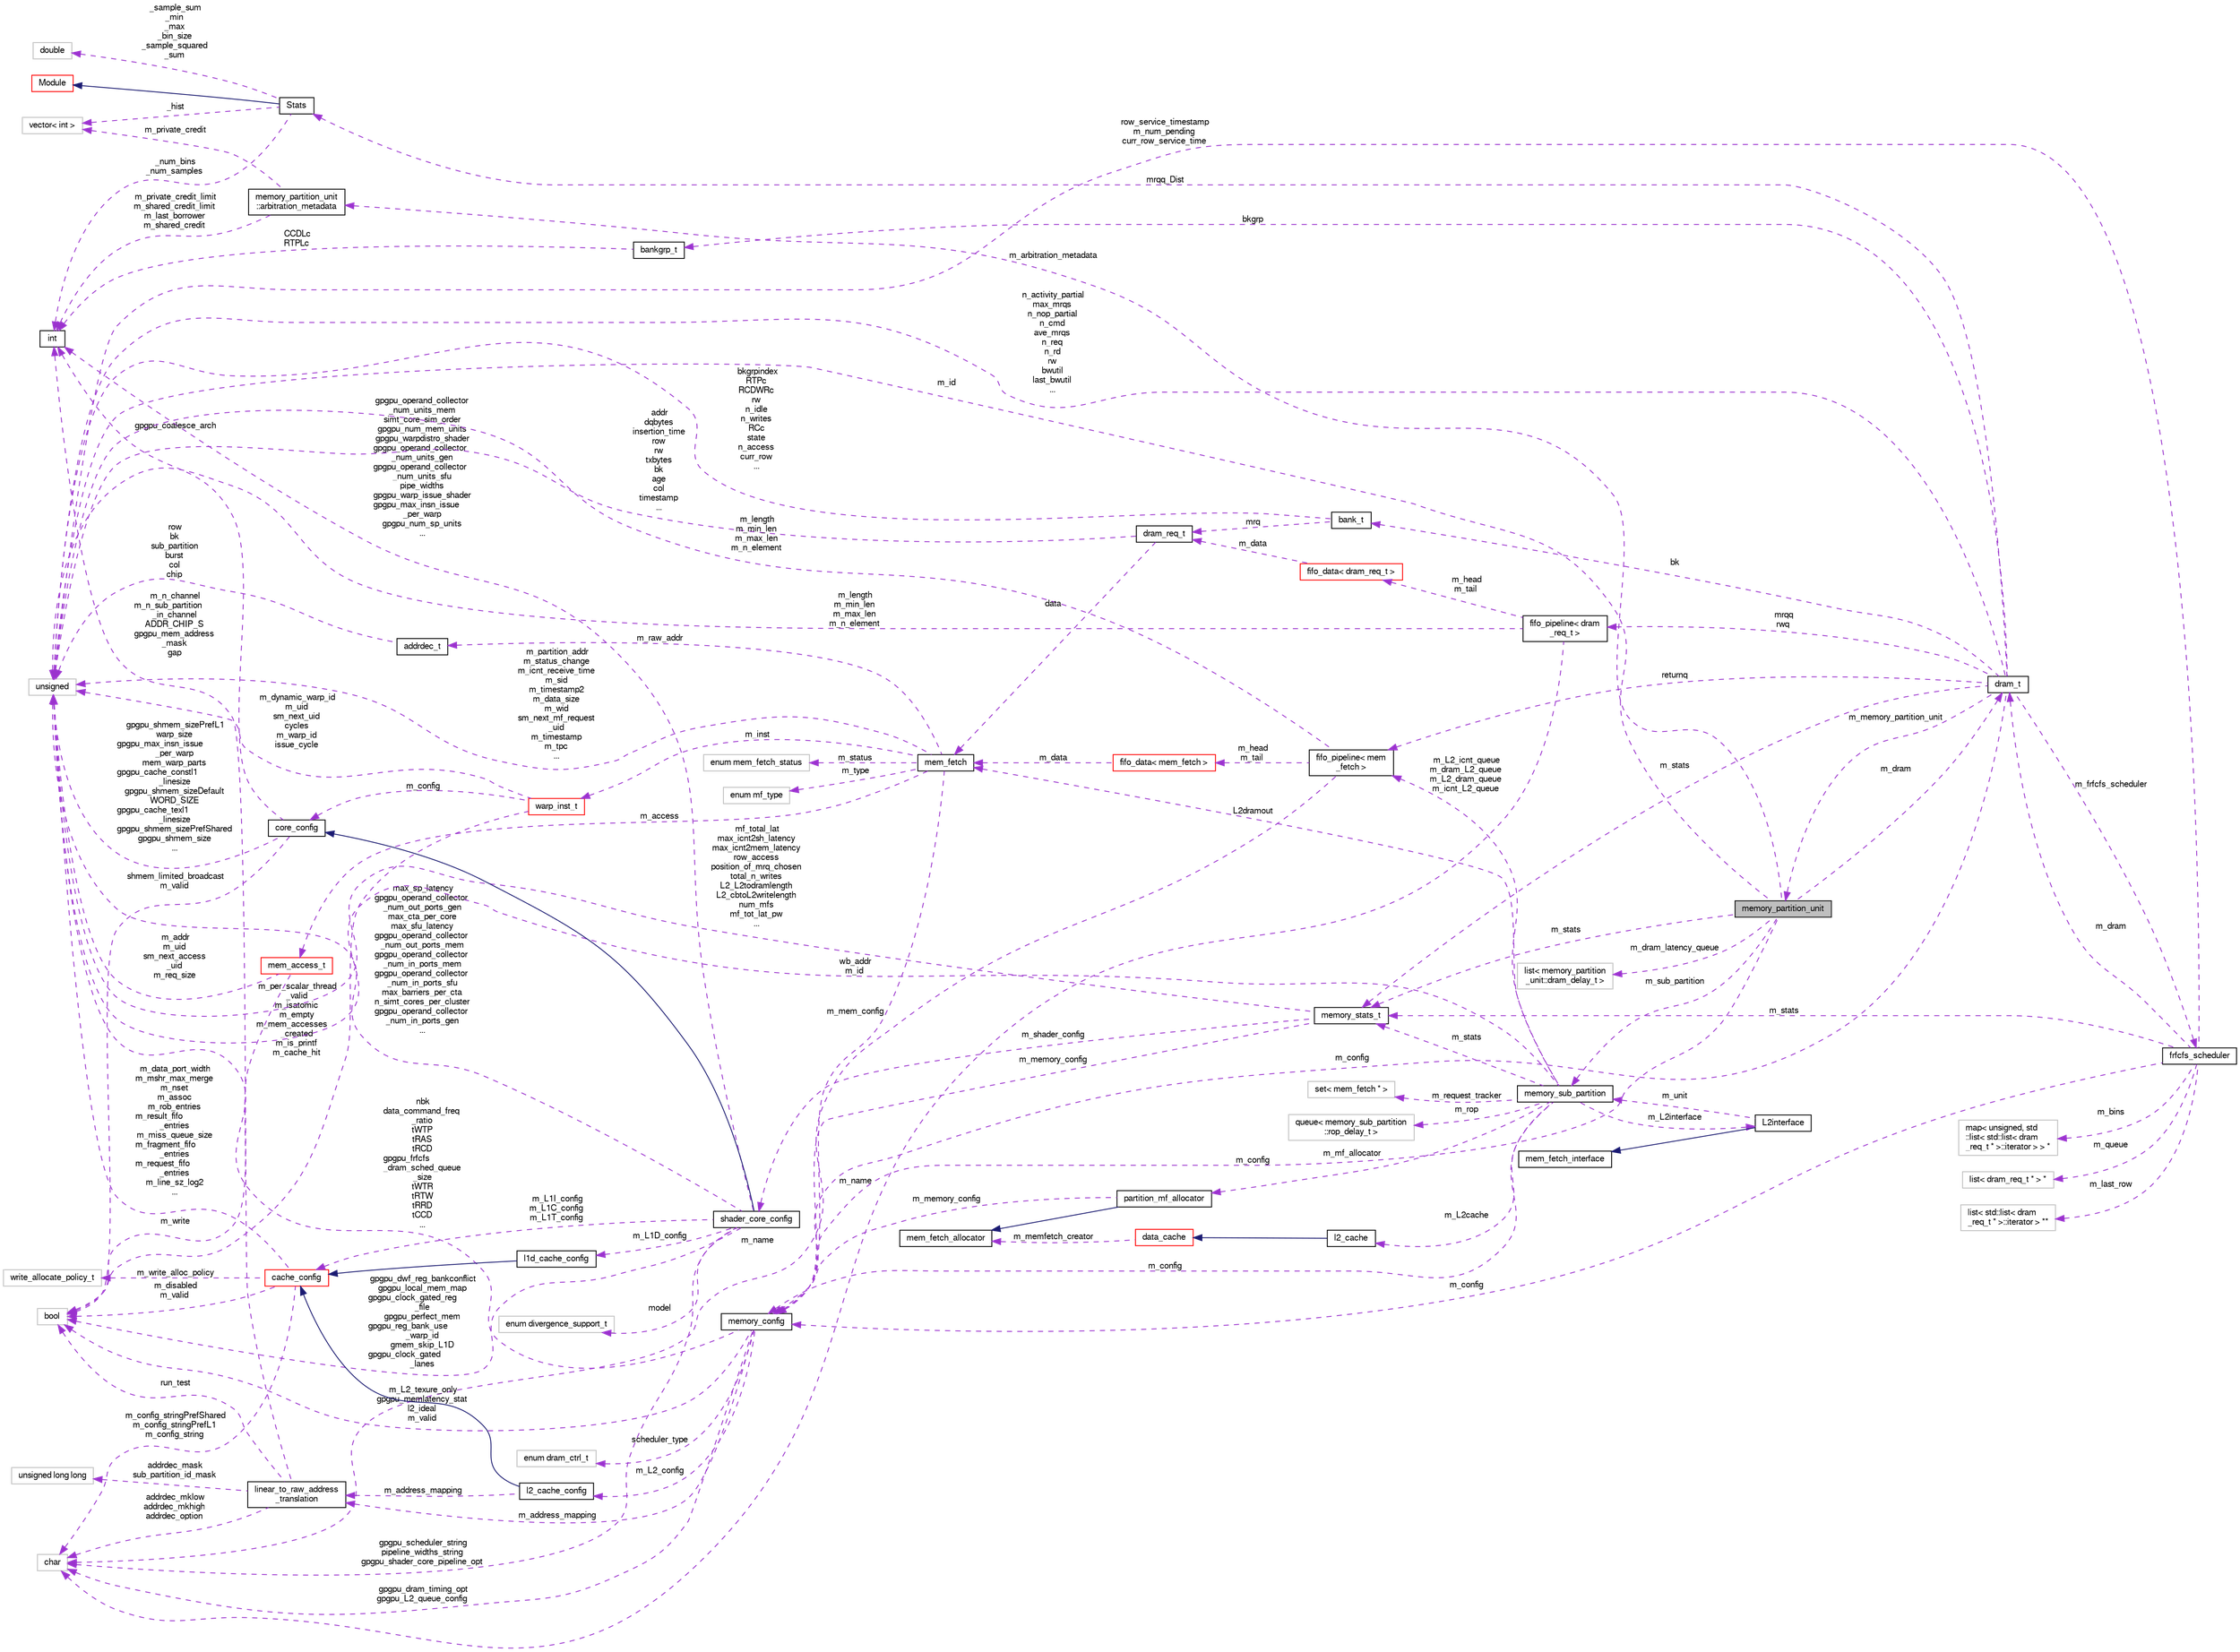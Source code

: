 digraph "memory_partition_unit"
{
  bgcolor="transparent";
  edge [fontname="FreeSans",fontsize="10",labelfontname="FreeSans",labelfontsize="10"];
  node [fontname="FreeSans",fontsize="10",shape=record];
  rankdir="LR";
  Node1 [label="memory_partition_unit",height=0.2,width=0.4,color="black", fillcolor="grey75", style="filled", fontcolor="black"];
  Node2 -> Node1 [dir="back",color="darkorchid3",fontsize="10",style="dashed",label=" m_arbitration_metadata" ,fontname="FreeSans"];
  Node2 [label="memory_partition_unit\l::arbitration_metadata",height=0.2,width=0.4,color="black",URL="$classmemory__partition__unit_1_1arbitration__metadata.html"];
  Node3 -> Node2 [dir="back",color="darkorchid3",fontsize="10",style="dashed",label=" m_private_credit" ,fontname="FreeSans"];
  Node3 [label="vector\< int \>",height=0.2,width=0.4,color="grey75"];
  Node4 -> Node2 [dir="back",color="darkorchid3",fontsize="10",style="dashed",label=" m_private_credit_limit\nm_shared_credit_limit\nm_last_borrower\nm_shared_credit" ,fontname="FreeSans"];
  Node4 [label="int",height=0.2,width=0.4,color="black",URL="$classint.html"];
  Node5 -> Node1 [dir="back",color="darkorchid3",fontsize="10",style="dashed",label=" m_config" ,fontname="FreeSans"];
  Node5 [label="memory_config",height=0.2,width=0.4,color="black",URL="$structmemory__config.html"];
  Node6 -> Node5 [dir="back",color="darkorchid3",fontsize="10",style="dashed",label=" scheduler_type" ,fontname="FreeSans"];
  Node6 [label="enum dram_ctrl_t",height=0.2,width=0.4,color="grey75"];
  Node7 -> Node5 [dir="back",color="darkorchid3",fontsize="10",style="dashed",label=" gpgpu_dram_timing_opt\ngpgpu_L2_queue_config" ,fontname="FreeSans"];
  Node7 [label="char",height=0.2,width=0.4,color="grey75"];
  Node8 -> Node5 [dir="back",color="darkorchid3",fontsize="10",style="dashed",label=" m_L2_texure_only\ngpgpu_memlatency_stat\nl2_ideal\nm_valid" ,fontname="FreeSans"];
  Node8 [label="bool",height=0.2,width=0.4,color="grey75"];
  Node9 -> Node5 [dir="back",color="darkorchid3",fontsize="10",style="dashed",label=" nbk\ndata_command_freq\l_ratio\ntWTP\ntRAS\ntRCD\ngpgpu_frfcfs\l_dram_sched_queue\l_size\ntWTR\ntRTW\ntRRD\ntCCD\n..." ,fontname="FreeSans"];
  Node9 [label="unsigned",height=0.2,width=0.4,color="grey75"];
  Node10 -> Node5 [dir="back",color="darkorchid3",fontsize="10",style="dashed",label=" m_address_mapping" ,fontname="FreeSans"];
  Node10 [label="linear_to_raw_address\l_translation",height=0.2,width=0.4,color="black",URL="$classlinear__to__raw__address__translation.html"];
  Node11 -> Node10 [dir="back",color="darkorchid3",fontsize="10",style="dashed",label=" addrdec_mask\nsub_partition_id_mask" ,fontname="FreeSans"];
  Node11 [label="unsigned long long",height=0.2,width=0.4,color="grey75"];
  Node7 -> Node10 [dir="back",color="darkorchid3",fontsize="10",style="dashed",label=" addrdec_mklow\naddrdec_mkhigh\naddrdec_option" ,fontname="FreeSans"];
  Node4 -> Node10 [dir="back",color="darkorchid3",fontsize="10",style="dashed",label=" m_n_channel\nm_n_sub_partition\l_in_channel\nADDR_CHIP_S\ngpgpu_mem_address\l_mask\ngap" ,fontname="FreeSans"];
  Node8 -> Node10 [dir="back",color="darkorchid3",fontsize="10",style="dashed",label=" run_test" ,fontname="FreeSans"];
  Node12 -> Node5 [dir="back",color="darkorchid3",fontsize="10",style="dashed",label=" m_L2_config" ,fontname="FreeSans"];
  Node12 [label="l2_cache_config",height=0.2,width=0.4,color="black",URL="$classl2__cache__config.html"];
  Node13 -> Node12 [dir="back",color="midnightblue",fontsize="10",style="solid",fontname="FreeSans"];
  Node13 [label="cache_config",height=0.2,width=0.4,color="red",URL="$classcache__config.html"];
  Node7 -> Node13 [dir="back",color="darkorchid3",fontsize="10",style="dashed",label=" m_config_stringPrefShared\nm_config_stringPrefL1\nm_config_string" ,fontname="FreeSans"];
  Node14 -> Node13 [dir="back",color="darkorchid3",fontsize="10",style="dashed",label=" m_write_alloc_policy" ,fontname="FreeSans"];
  Node14 [label="write_allocate_policy_t",height=0.2,width=0.4,color="grey75"];
  Node8 -> Node13 [dir="back",color="darkorchid3",fontsize="10",style="dashed",label=" m_disabled\nm_valid" ,fontname="FreeSans"];
  Node9 -> Node13 [dir="back",color="darkorchid3",fontsize="10",style="dashed",label=" m_data_port_width\nm_mshr_max_merge\nm_nset\nm_assoc\nm_rob_entries\nm_result_fifo\l_entries\nm_miss_queue_size\nm_fragment_fifo\l_entries\nm_request_fifo\l_entries\nm_line_sz_log2\n..." ,fontname="FreeSans"];
  Node10 -> Node12 [dir="back",color="darkorchid3",fontsize="10",style="dashed",label=" m_address_mapping" ,fontname="FreeSans"];
  Node24 -> Node1 [dir="back",color="darkorchid3",fontsize="10",style="dashed",label=" m_stats" ,fontname="FreeSans"];
  Node24 [label="memory_stats_t",height=0.2,width=0.4,color="black",URL="$classmemory__stats__t.html"];
  Node25 -> Node24 [dir="back",color="darkorchid3",fontsize="10",style="dashed",label=" m_shader_config" ,fontname="FreeSans"];
  Node25 [label="shader_core_config",height=0.2,width=0.4,color="black",URL="$structshader__core__config.html"];
  Node26 -> Node25 [dir="back",color="midnightblue",fontsize="10",style="solid",fontname="FreeSans"];
  Node26 [label="core_config",height=0.2,width=0.4,color="black",URL="$structcore__config.html"];
  Node4 -> Node26 [dir="back",color="darkorchid3",fontsize="10",style="dashed",label=" gpgpu_coalesce_arch" ,fontname="FreeSans"];
  Node8 -> Node26 [dir="back",color="darkorchid3",fontsize="10",style="dashed",label=" shmem_limited_broadcast\nm_valid" ,fontname="FreeSans"];
  Node9 -> Node26 [dir="back",color="darkorchid3",fontsize="10",style="dashed",label=" gpgpu_shmem_sizePrefL1\nwarp_size\ngpgpu_max_insn_issue\l_per_warp\nmem_warp_parts\ngpgpu_cache_constl1\l_linesize\ngpgpu_shmem_sizeDefault\nWORD_SIZE\ngpgpu_cache_texl1\l_linesize\ngpgpu_shmem_sizePrefShared\ngpgpu_shmem_size\n..." ,fontname="FreeSans"];
  Node27 -> Node25 [dir="back",color="darkorchid3",fontsize="10",style="dashed",label=" m_L1D_config" ,fontname="FreeSans"];
  Node27 [label="l1d_cache_config",height=0.2,width=0.4,color="black",URL="$classl1d__cache__config.html"];
  Node13 -> Node27 [dir="back",color="midnightblue",fontsize="10",style="solid",fontname="FreeSans"];
  Node7 -> Node25 [dir="back",color="darkorchid3",fontsize="10",style="dashed",label=" gpgpu_scheduler_string\npipeline_widths_string\ngpgpu_shader_core_pipeline_opt" ,fontname="FreeSans"];
  Node28 -> Node25 [dir="back",color="darkorchid3",fontsize="10",style="dashed",label=" model" ,fontname="FreeSans"];
  Node28 [label="enum divergence_support_t",height=0.2,width=0.4,color="grey75"];
  Node4 -> Node25 [dir="back",color="darkorchid3",fontsize="10",style="dashed",label=" gpgpu_operand_collector\l_num_units_mem\nsimt_core_sim_order\ngpgpu_num_mem_units\ngpgpu_warpdistro_shader\ngpgpu_operand_collector\l_num_units_gen\ngpgpu_operand_collector\l_num_units_sfu\npipe_widths\ngpgpu_warp_issue_shader\ngpgpu_max_insn_issue\l_per_warp\ngpgpu_num_sp_units\n..." ,fontname="FreeSans"];
  Node8 -> Node25 [dir="back",color="darkorchid3",fontsize="10",style="dashed",label=" gpgpu_dwf_reg_bankconflict\ngpgpu_local_mem_map\ngpgpu_clock_gated_reg\l_file\ngpgpu_perfect_mem\ngpgpu_reg_bank_use\l_warp_id\ngmem_skip_L1D\ngpgpu_clock_gated\l_lanes" ,fontname="FreeSans"];
  Node13 -> Node25 [dir="back",color="darkorchid3",fontsize="10",style="dashed",label=" m_L1I_config\nm_L1C_config\nm_L1T_config" ,fontname="FreeSans"];
  Node9 -> Node25 [dir="back",color="darkorchid3",fontsize="10",style="dashed",label=" max_sp_latency\ngpgpu_operand_collector\l_num_out_ports_gen\nmax_cta_per_core\nmax_sfu_latency\ngpgpu_operand_collector\l_num_out_ports_mem\ngpgpu_operand_collector\l_num_in_ports_mem\ngpgpu_operand_collector\l_num_in_ports_sfu\nmax_barriers_per_cta\nn_simt_cores_per_cluster\ngpgpu_operand_collector\l_num_in_ports_gen\n..." ,fontname="FreeSans"];
  Node5 -> Node24 [dir="back",color="darkorchid3",fontsize="10",style="dashed",label=" m_memory_config" ,fontname="FreeSans"];
  Node9 -> Node24 [dir="back",color="darkorchid3",fontsize="10",style="dashed",label=" mf_total_lat\nmax_icnt2sh_latency\nmax_icnt2mem_latency\nrow_access\nposition_of_mrq_chosen\ntotal_n_writes\nL2_L2todramlength\nL2_cbtoL2writelength\nnum_mfs\nmf_tot_lat_pw\n..." ,fontname="FreeSans"];
  Node29 -> Node1 [dir="back",color="darkorchid3",fontsize="10",style="dashed",label=" m_dram_latency_queue" ,fontname="FreeSans"];
  Node29 [label="list\< memory_partition\l_unit::dram_delay_t \>",height=0.2,width=0.4,color="grey75"];
  Node30 -> Node1 [dir="back",color="darkorchid3",fontsize="10",style="dashed",label=" m_dram" ,fontname="FreeSans"];
  Node30 [label="dram_t",height=0.2,width=0.4,color="black",URL="$classdram__t.html"];
  Node31 -> Node30 [dir="back",color="darkorchid3",fontsize="10",style="dashed",label=" m_frfcfs_scheduler" ,fontname="FreeSans"];
  Node31 [label="frfcfs_scheduler",height=0.2,width=0.4,color="black",URL="$classfrfcfs__scheduler.html"];
  Node32 -> Node31 [dir="back",color="darkorchid3",fontsize="10",style="dashed",label=" m_bins" ,fontname="FreeSans"];
  Node32 [label="map\< unsigned, std\l::list\< std::list\< dram\l_req_t * \>::iterator \> \> *",height=0.2,width=0.4,color="grey75"];
  Node33 -> Node31 [dir="back",color="darkorchid3",fontsize="10",style="dashed",label=" m_queue" ,fontname="FreeSans"];
  Node33 [label="list\< dram_req_t * \> *",height=0.2,width=0.4,color="grey75"];
  Node5 -> Node31 [dir="back",color="darkorchid3",fontsize="10",style="dashed",label=" m_config" ,fontname="FreeSans"];
  Node24 -> Node31 [dir="back",color="darkorchid3",fontsize="10",style="dashed",label=" m_stats" ,fontname="FreeSans"];
  Node30 -> Node31 [dir="back",color="darkorchid3",fontsize="10",style="dashed",label=" m_dram" ,fontname="FreeSans"];
  Node34 -> Node31 [dir="back",color="darkorchid3",fontsize="10",style="dashed",label=" m_last_row" ,fontname="FreeSans"];
  Node34 [label="list\< std::list\< dram\l_req_t * \>::iterator \> **",height=0.2,width=0.4,color="grey75"];
  Node9 -> Node31 [dir="back",color="darkorchid3",fontsize="10",style="dashed",label=" row_service_timestamp\nm_num_pending\ncurr_row_service_time" ,fontname="FreeSans"];
  Node35 -> Node30 [dir="back",color="darkorchid3",fontsize="10",style="dashed",label=" bk" ,fontname="FreeSans"];
  Node35 [label="bank_t",height=0.2,width=0.4,color="black",URL="$structbank__t.html"];
  Node36 -> Node35 [dir="back",color="darkorchid3",fontsize="10",style="dashed",label=" mrq" ,fontname="FreeSans"];
  Node36 [label="dram_req_t",height=0.2,width=0.4,color="black",URL="$classdram__req__t.html"];
  Node37 -> Node36 [dir="back",color="darkorchid3",fontsize="10",style="dashed",label=" data" ,fontname="FreeSans"];
  Node37 [label="mem_fetch",height=0.2,width=0.4,color="black",URL="$classmem__fetch.html"];
  Node38 -> Node37 [dir="back",color="darkorchid3",fontsize="10",style="dashed",label=" m_type" ,fontname="FreeSans"];
  Node38 [label="enum mf_type",height=0.2,width=0.4,color="grey75"];
  Node5 -> Node37 [dir="back",color="darkorchid3",fontsize="10",style="dashed",label=" m_mem_config" ,fontname="FreeSans"];
  Node39 -> Node37 [dir="back",color="darkorchid3",fontsize="10",style="dashed",label=" m_inst" ,fontname="FreeSans"];
  Node39 [label="warp_inst_t",height=0.2,width=0.4,color="red",URL="$classwarp__inst__t.html"];
  Node26 -> Node39 [dir="back",color="darkorchid3",fontsize="10",style="dashed",label=" m_config" ,fontname="FreeSans"];
  Node8 -> Node39 [dir="back",color="darkorchid3",fontsize="10",style="dashed",label=" m_per_scalar_thread\l_valid\nm_isatomic\nm_empty\nm_mem_accesses\l_created\nm_is_printf\nm_cache_hit" ,fontname="FreeSans"];
  Node9 -> Node39 [dir="back",color="darkorchid3",fontsize="10",style="dashed",label=" m_dynamic_warp_id\nm_uid\nsm_next_uid\ncycles\nm_warp_id\nissue_cycle" ,fontname="FreeSans"];
  Node56 -> Node37 [dir="back",color="darkorchid3",fontsize="10",style="dashed",label=" m_raw_addr" ,fontname="FreeSans"];
  Node56 [label="addrdec_t",height=0.2,width=0.4,color="black",URL="$structaddrdec__t.html"];
  Node9 -> Node56 [dir="back",color="darkorchid3",fontsize="10",style="dashed",label=" row\nbk\nsub_partition\nburst\ncol\nchip" ,fontname="FreeSans"];
  Node57 -> Node37 [dir="back",color="darkorchid3",fontsize="10",style="dashed",label=" m_access" ,fontname="FreeSans"];
  Node57 [label="mem_access_t",height=0.2,width=0.4,color="red",URL="$classmem__access__t.html"];
  Node8 -> Node57 [dir="back",color="darkorchid3",fontsize="10",style="dashed",label=" m_write" ,fontname="FreeSans"];
  Node9 -> Node57 [dir="back",color="darkorchid3",fontsize="10",style="dashed",label=" m_addr\nm_uid\nsm_next_access\l_uid\nm_req_size" ,fontname="FreeSans"];
  Node60 -> Node37 [dir="back",color="darkorchid3",fontsize="10",style="dashed",label=" m_status" ,fontname="FreeSans"];
  Node60 [label="enum mem_fetch_status",height=0.2,width=0.4,color="grey75"];
  Node9 -> Node37 [dir="back",color="darkorchid3",fontsize="10",style="dashed",label=" m_partition_addr\nm_status_change\nm_icnt_receive_time\nm_sid\nm_timestamp2\nm_data_size\nm_wid\nsm_next_mf_request\l_uid\nm_timestamp\nm_tpc\n..." ,fontname="FreeSans"];
  Node9 -> Node36 [dir="back",color="darkorchid3",fontsize="10",style="dashed",label=" addr\ndqbytes\ninsertion_time\nrow\nrw\ntxbytes\nbk\nage\ncol\ntimestamp\n..." ,fontname="FreeSans"];
  Node9 -> Node35 [dir="back",color="darkorchid3",fontsize="10",style="dashed",label=" bkgrpindex\nRTPc\nRCDWRc\nrw\nn_idle\nn_writes\nRCc\nstate\nn_access\ncurr_row\n..." ,fontname="FreeSans"];
  Node61 -> Node30 [dir="back",color="darkorchid3",fontsize="10",style="dashed",label=" mrqq\nrwq" ,fontname="FreeSans"];
  Node61 [label="fifo_pipeline\< dram\l_req_t \>",height=0.2,width=0.4,color="black",URL="$classfifo__pipeline.html"];
  Node7 -> Node61 [dir="back",color="darkorchid3",fontsize="10",style="dashed",label=" m_name" ,fontname="FreeSans"];
  Node9 -> Node61 [dir="back",color="darkorchid3",fontsize="10",style="dashed",label=" m_length\nm_min_len\nm_max_len\nm_n_element" ,fontname="FreeSans"];
  Node62 -> Node61 [dir="back",color="darkorchid3",fontsize="10",style="dashed",label=" m_head\nm_tail" ,fontname="FreeSans"];
  Node62 [label="fifo_data\< dram_req_t \>",height=0.2,width=0.4,color="red",URL="$structfifo__data.html"];
  Node36 -> Node62 [dir="back",color="darkorchid3",fontsize="10",style="dashed",label=" m_data" ,fontname="FreeSans"];
  Node65 -> Node30 [dir="back",color="darkorchid3",fontsize="10",style="dashed",label=" bkgrp" ,fontname="FreeSans"];
  Node65 [label="bankgrp_t",height=0.2,width=0.4,color="black",URL="$structbankgrp__t.html"];
  Node4 -> Node65 [dir="back",color="darkorchid3",fontsize="10",style="dashed",label=" CCDLc\nRTPLc" ,fontname="FreeSans"];
  Node5 -> Node30 [dir="back",color="darkorchid3",fontsize="10",style="dashed",label=" m_config" ,fontname="FreeSans"];
  Node1 -> Node30 [dir="back",color="darkorchid3",fontsize="10",style="dashed",label=" m_memory_partition_unit" ,fontname="FreeSans"];
  Node24 -> Node30 [dir="back",color="darkorchid3",fontsize="10",style="dashed",label=" m_stats" ,fontname="FreeSans"];
  Node66 -> Node30 [dir="back",color="darkorchid3",fontsize="10",style="dashed",label=" mrqq_Dist" ,fontname="FreeSans"];
  Node66 [label="Stats",height=0.2,width=0.4,color="black",URL="$classStats.html"];
  Node67 -> Node66 [dir="back",color="midnightblue",fontsize="10",style="solid",fontname="FreeSans"];
  Node67 [label="Module",height=0.2,width=0.4,color="red",URL="$classModule.html"];
  Node70 -> Node66 [dir="back",color="darkorchid3",fontsize="10",style="dashed",label=" _sample_sum\n_min\n_max\n_bin_size\n_sample_squared\l_sum" ,fontname="FreeSans"];
  Node70 [label="double",height=0.2,width=0.4,color="grey75"];
  Node4 -> Node66 [dir="back",color="darkorchid3",fontsize="10",style="dashed",label=" _num_bins\n_num_samples" ,fontname="FreeSans"];
  Node3 -> Node66 [dir="back",color="darkorchid3",fontsize="10",style="dashed",label=" _hist" ,fontname="FreeSans"];
  Node71 -> Node30 [dir="back",color="darkorchid3",fontsize="10",style="dashed",label=" returnq" ,fontname="FreeSans"];
  Node71 [label="fifo_pipeline\< mem\l_fetch \>",height=0.2,width=0.4,color="black",URL="$classfifo__pipeline.html"];
  Node72 -> Node71 [dir="back",color="darkorchid3",fontsize="10",style="dashed",label=" m_head\nm_tail" ,fontname="FreeSans"];
  Node72 [label="fifo_data\< mem_fetch \>",height=0.2,width=0.4,color="red",URL="$structfifo__data.html"];
  Node37 -> Node72 [dir="back",color="darkorchid3",fontsize="10",style="dashed",label=" m_data" ,fontname="FreeSans"];
  Node7 -> Node71 [dir="back",color="darkorchid3",fontsize="10",style="dashed",label=" m_name" ,fontname="FreeSans"];
  Node9 -> Node71 [dir="back",color="darkorchid3",fontsize="10",style="dashed",label=" m_length\nm_min_len\nm_max_len\nm_n_element" ,fontname="FreeSans"];
  Node9 -> Node30 [dir="back",color="darkorchid3",fontsize="10",style="dashed",label=" n_activity_partial\nmax_mrqs\nn_nop_partial\nn_cmd\nave_mrqs\nn_req\nn_rd\nrw\nbwutil\nlast_bwutil\n..." ,fontname="FreeSans"];
  Node9 -> Node1 [dir="back",color="darkorchid3",fontsize="10",style="dashed",label=" m_id" ,fontname="FreeSans"];
  Node73 -> Node1 [dir="back",color="darkorchid3",fontsize="10",style="dashed",label=" m_sub_partition" ,fontname="FreeSans"];
  Node73 [label="memory_sub_partition",height=0.2,width=0.4,color="black",URL="$classmemory__sub__partition.html"];
  Node74 -> Node73 [dir="back",color="darkorchid3",fontsize="10",style="dashed",label=" m_L2interface" ,fontname="FreeSans"];
  Node74 [label="L2interface",height=0.2,width=0.4,color="black",URL="$classL2interface.html"];
  Node75 -> Node74 [dir="back",color="midnightblue",fontsize="10",style="solid",fontname="FreeSans"];
  Node75 [label="mem_fetch_interface",height=0.2,width=0.4,color="black",URL="$classmem__fetch__interface.html"];
  Node73 -> Node74 [dir="back",color="darkorchid3",fontsize="10",style="dashed",label=" m_unit" ,fontname="FreeSans"];
  Node76 -> Node73 [dir="back",color="darkorchid3",fontsize="10",style="dashed",label=" m_mf_allocator" ,fontname="FreeSans"];
  Node76 [label="partition_mf_allocator",height=0.2,width=0.4,color="black",URL="$classpartition__mf__allocator.html"];
  Node77 -> Node76 [dir="back",color="midnightblue",fontsize="10",style="solid",fontname="FreeSans"];
  Node77 [label="mem_fetch_allocator",height=0.2,width=0.4,color="black",URL="$classmem__fetch__allocator.html"];
  Node5 -> Node76 [dir="back",color="darkorchid3",fontsize="10",style="dashed",label=" m_memory_config" ,fontname="FreeSans"];
  Node78 -> Node73 [dir="back",color="darkorchid3",fontsize="10",style="dashed",label=" m_L2cache" ,fontname="FreeSans"];
  Node78 [label="l2_cache",height=0.2,width=0.4,color="black",URL="$classl2__cache.html"];
  Node79 -> Node78 [dir="back",color="midnightblue",fontsize="10",style="solid",fontname="FreeSans"];
  Node79 [label="data_cache",height=0.2,width=0.4,color="red",URL="$classdata__cache.html",tooltip="Data cache - Implements common functions for L1 and L2 data cache. "];
  Node77 -> Node79 [dir="back",color="darkorchid3",fontsize="10",style="dashed",label=" m_memfetch_creator" ,fontname="FreeSans"];
  Node5 -> Node73 [dir="back",color="darkorchid3",fontsize="10",style="dashed",label=" m_config" ,fontname="FreeSans"];
  Node24 -> Node73 [dir="back",color="darkorchid3",fontsize="10",style="dashed",label=" m_stats" ,fontname="FreeSans"];
  Node94 -> Node73 [dir="back",color="darkorchid3",fontsize="10",style="dashed",label=" m_rop" ,fontname="FreeSans"];
  Node94 [label="queue\< memory_sub_partition\l::rop_delay_t \>",height=0.2,width=0.4,color="grey75"];
  Node37 -> Node73 [dir="back",color="darkorchid3",fontsize="10",style="dashed",label=" L2dramout" ,fontname="FreeSans"];
  Node71 -> Node73 [dir="back",color="darkorchid3",fontsize="10",style="dashed",label=" m_L2_icnt_queue\nm_dram_L2_queue\nm_L2_dram_queue\nm_icnt_L2_queue" ,fontname="FreeSans"];
  Node9 -> Node73 [dir="back",color="darkorchid3",fontsize="10",style="dashed",label=" wb_addr\nm_id" ,fontname="FreeSans"];
  Node95 -> Node73 [dir="back",color="darkorchid3",fontsize="10",style="dashed",label=" m_request_tracker" ,fontname="FreeSans"];
  Node95 [label="set\< mem_fetch * \>",height=0.2,width=0.4,color="grey75"];
}

